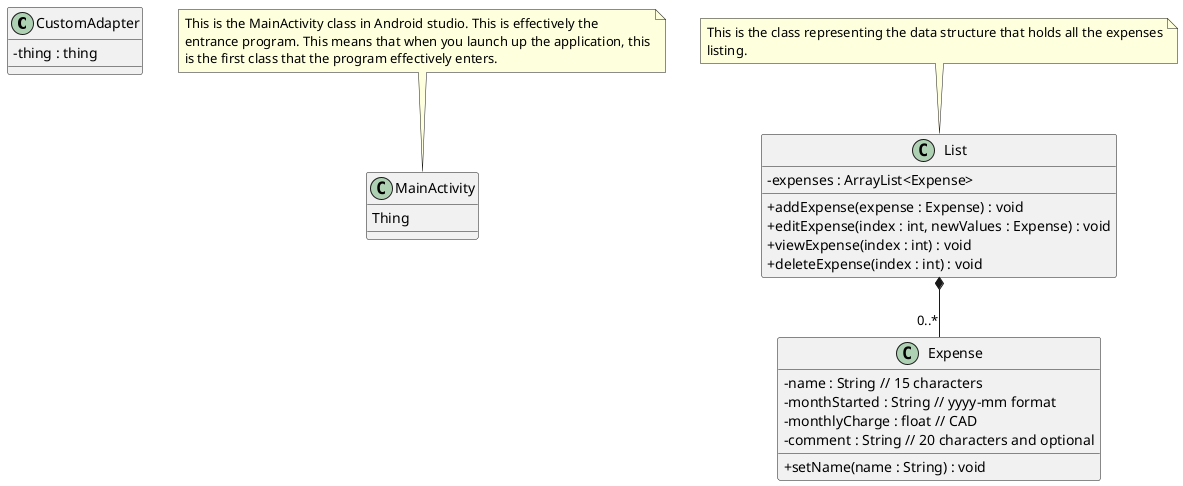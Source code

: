 @startuml
  skinparam classAttributeIconSize 0
class CustomAdapter{
  - thing : thing
}

class MainActivity {
  Thing
}
Class Expense {
  - name : String // 15 characters
  - monthStarted : String // yyyy-mm format
  - monthlyCharge : float // CAD
  - comment : String // 20 characters and optional

  +setName(name : String) : void
}

Class List {
  -expenses : ArrayList<Expense>
  +addExpense(expense : Expense) : void
  +editExpense(index : int, newValues : Expense) : void
  +viewExpense(index : int) : void
  +deleteExpense(index : int) : void
}

note top of List
  This is the class representing the data structure that holds all the expenses
  listing.
end note

note top of MainActivity
  This is the MainActivity class in Android studio. This is effectively the
  entrance program. This means that when you launch up the application, this
  is the first class that the program effectively enters.
end note

List *-- "0..*" Expense
@enduml
